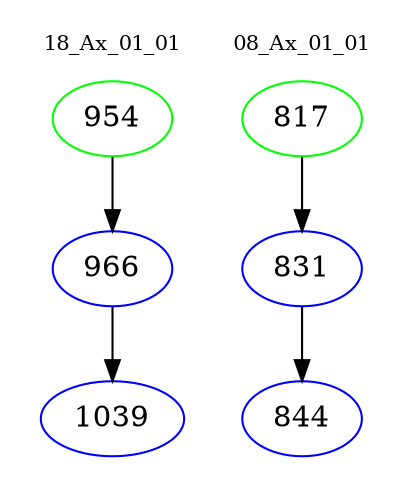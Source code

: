 digraph{
subgraph cluster_0 {
color = white
label = "18_Ax_01_01";
fontsize=10;
T0_954 [label="954", color="green"]
T0_954 -> T0_966 [color="black"]
T0_966 [label="966", color="blue"]
T0_966 -> T0_1039 [color="black"]
T0_1039 [label="1039", color="blue"]
}
subgraph cluster_1 {
color = white
label = "08_Ax_01_01";
fontsize=10;
T1_817 [label="817", color="green"]
T1_817 -> T1_831 [color="black"]
T1_831 [label="831", color="blue"]
T1_831 -> T1_844 [color="black"]
T1_844 [label="844", color="blue"]
}
}
